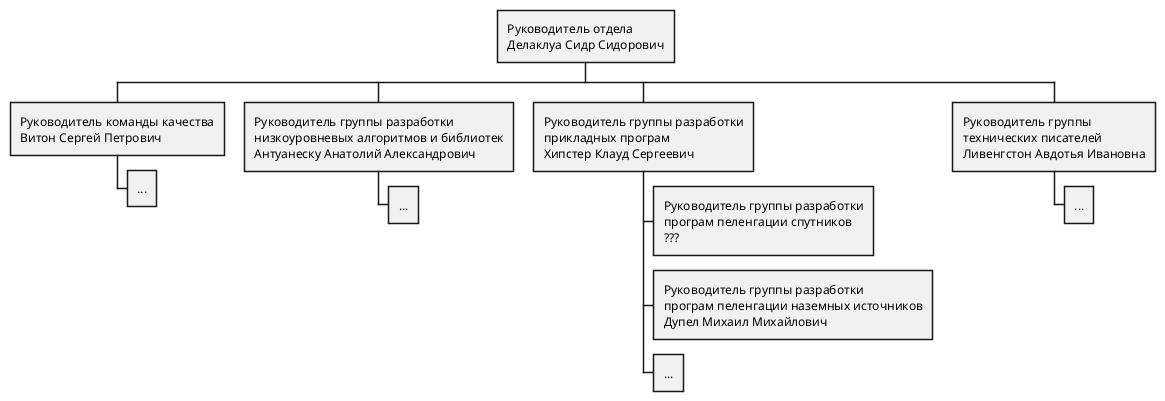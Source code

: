 @startwbs
* Руководитель отдела\nДелаклуа Сидр Сидорович
** Руководитель команды качества\nВитон Сергей Петрович
*** ...
** Руководитель группы разработки\nнизкоуровневых алгоритмов и библиотек\nАнтуанеску Анатолий Александрович
*** ...
** Руководитель группы разработки\nприкладных програм\nХипстер Клауд Сергеевич
*** Руководитель группы разработки\nпрограм пеленгации спутников\n???
*** Руководитель группы разработки\nпрограм пеленгации наземных источников\nДупел Михаил Михайлович
*** ...
** Руководитель группы\nтехнических писателей\nЛивенгстон Авдотья Ивановна
*** ...
@endwbs